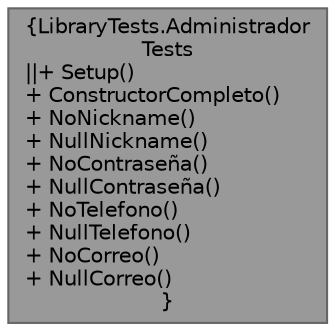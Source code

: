 digraph "LibraryTests.AdministradorTests"
{
 // INTERACTIVE_SVG=YES
 // LATEX_PDF_SIZE
  bgcolor="transparent";
  edge [fontname=Helvetica,fontsize=10,labelfontname=Helvetica,labelfontsize=10];
  node [fontname=Helvetica,fontsize=10,shape=box,height=0.2,width=0.4];
  Node1 [label="{LibraryTests.Administrador\lTests\n||+ Setup()\l+ ConstructorCompleto()\l+ NoNickname()\l+ NullNickname()\l+ NoContraseña()\l+ NullContraseña()\l+ NoTelefono()\l+ NullTelefono()\l+ NoCorreo()\l+ NullCorreo()\l}",height=0.2,width=0.4,color="gray40", fillcolor="grey60", style="filled", fontcolor="black",tooltip="Tests de la clase Administrador"];
}

